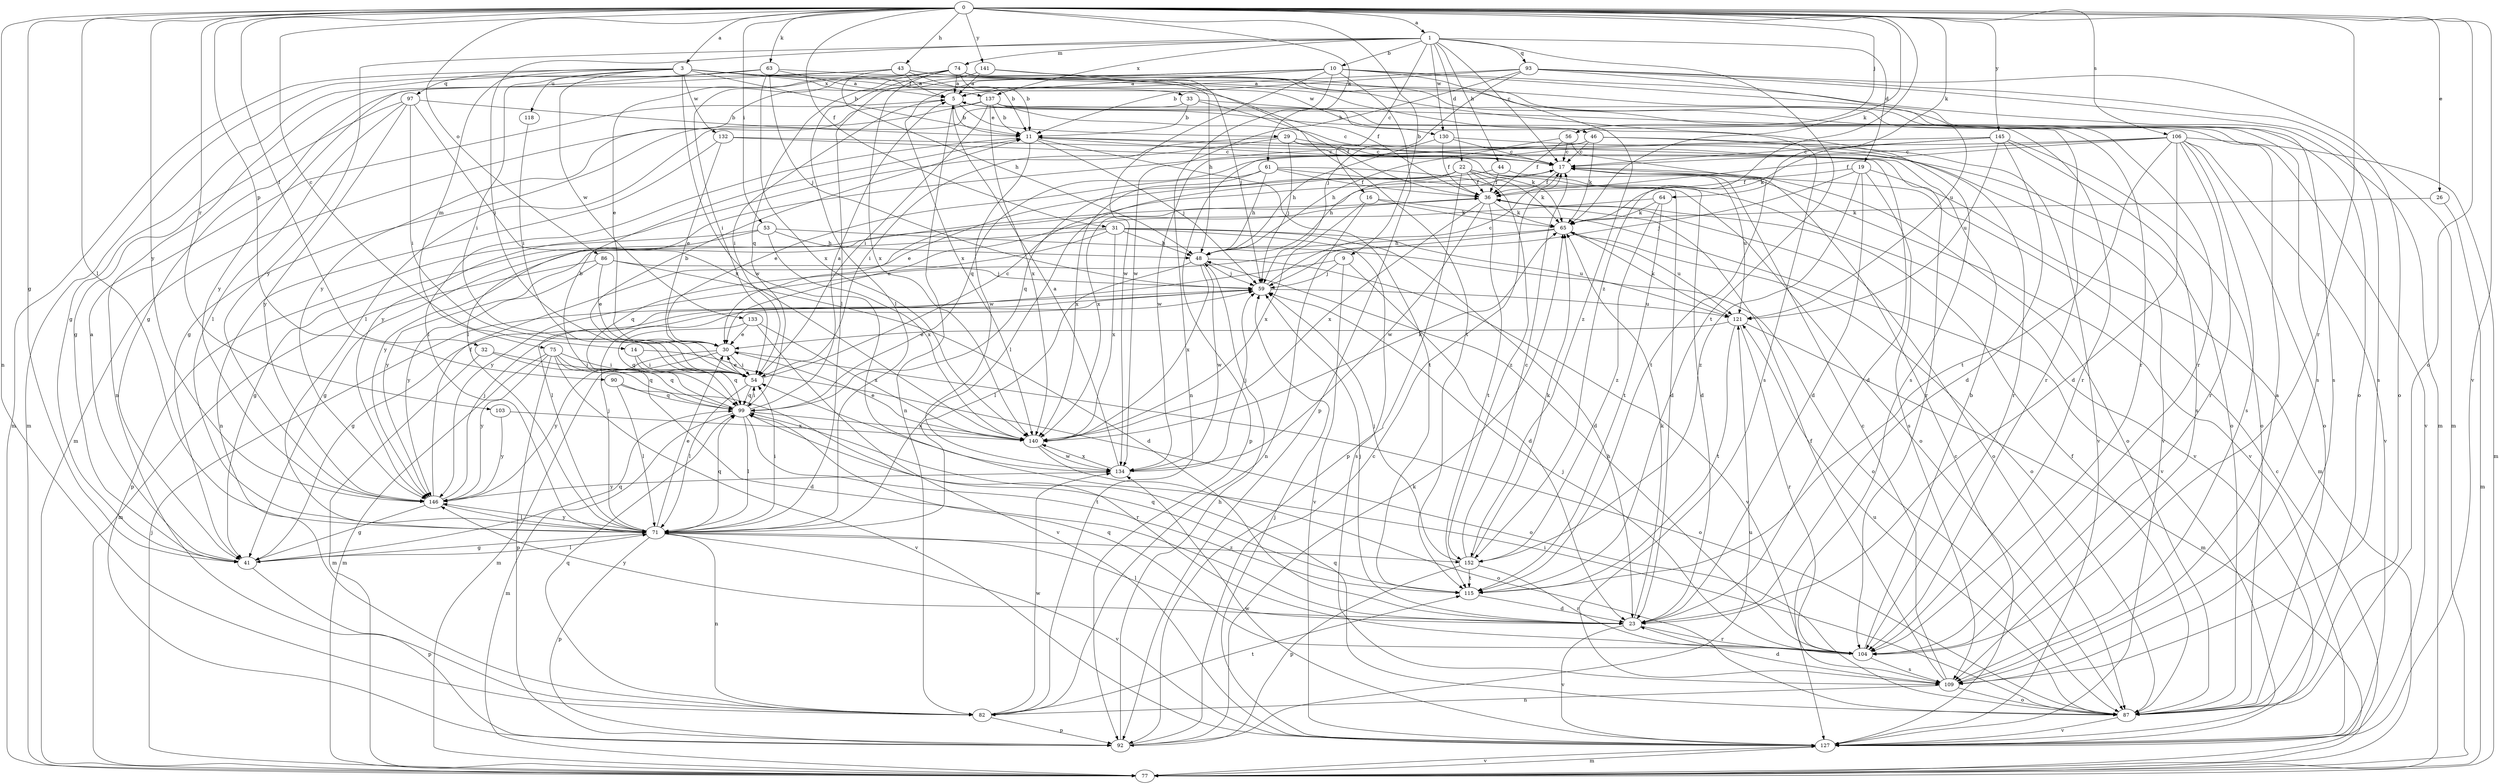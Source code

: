 strict digraph  {
0;
1;
3;
5;
9;
10;
11;
14;
16;
17;
19;
22;
23;
26;
29;
30;
31;
32;
33;
36;
41;
43;
44;
46;
48;
53;
54;
56;
59;
61;
63;
64;
65;
71;
74;
75;
77;
82;
86;
87;
90;
92;
93;
97;
99;
103;
104;
106;
109;
115;
118;
121;
127;
130;
132;
133;
134;
137;
140;
141;
145;
146;
152;
0 -> 1  [label=a];
0 -> 3  [label=a];
0 -> 9  [label=b];
0 -> 14  [label=c];
0 -> 26  [label=e];
0 -> 31  [label=f];
0 -> 32  [label=f];
0 -> 41  [label=g];
0 -> 43  [label=h];
0 -> 53  [label=i];
0 -> 56  [label=j];
0 -> 61  [label=k];
0 -> 63  [label=k];
0 -> 64  [label=k];
0 -> 65  [label=k];
0 -> 71  [label=l];
0 -> 82  [label=n];
0 -> 86  [label=o];
0 -> 87  [label=o];
0 -> 90  [label=p];
0 -> 103  [label=r];
0 -> 104  [label=r];
0 -> 106  [label=s];
0 -> 127  [label=v];
0 -> 141  [label=y];
0 -> 145  [label=y];
0 -> 146  [label=y];
0 -> 152  [label=z];
1 -> 10  [label=b];
1 -> 16  [label=c];
1 -> 17  [label=c];
1 -> 19  [label=d];
1 -> 22  [label=d];
1 -> 44  [label=h];
1 -> 54  [label=i];
1 -> 74  [label=m];
1 -> 93  [label=q];
1 -> 115  [label=t];
1 -> 130  [label=w];
1 -> 137  [label=x];
1 -> 146  [label=y];
3 -> 11  [label=b];
3 -> 33  [label=f];
3 -> 36  [label=f];
3 -> 54  [label=i];
3 -> 75  [label=m];
3 -> 77  [label=m];
3 -> 97  [label=q];
3 -> 118  [label=u];
3 -> 130  [label=w];
3 -> 132  [label=w];
3 -> 133  [label=w];
3 -> 134  [label=w];
3 -> 137  [label=x];
5 -> 11  [label=b];
5 -> 29  [label=e];
5 -> 46  [label=h];
5 -> 54  [label=i];
5 -> 82  [label=n];
9 -> 23  [label=d];
9 -> 59  [label=j];
9 -> 71  [label=l];
9 -> 127  [label=v];
10 -> 5  [label=a];
10 -> 41  [label=g];
10 -> 71  [label=l];
10 -> 77  [label=m];
10 -> 82  [label=n];
10 -> 92  [label=p];
10 -> 109  [label=s];
10 -> 134  [label=w];
10 -> 140  [label=x];
10 -> 152  [label=z];
11 -> 17  [label=c];
11 -> 59  [label=j];
11 -> 71  [label=l];
11 -> 104  [label=r];
11 -> 115  [label=t];
11 -> 134  [label=w];
14 -> 54  [label=i];
14 -> 87  [label=o];
14 -> 99  [label=q];
16 -> 65  [label=k];
16 -> 82  [label=n];
16 -> 127  [label=v];
16 -> 140  [label=x];
17 -> 36  [label=f];
17 -> 87  [label=o];
17 -> 121  [label=u];
17 -> 140  [label=x];
19 -> 23  [label=d];
19 -> 36  [label=f];
19 -> 59  [label=j];
19 -> 77  [label=m];
19 -> 109  [label=s];
19 -> 152  [label=z];
22 -> 23  [label=d];
22 -> 36  [label=f];
22 -> 48  [label=h];
22 -> 65  [label=k];
22 -> 71  [label=l];
22 -> 92  [label=p];
22 -> 99  [label=q];
22 -> 127  [label=v];
22 -> 152  [label=z];
23 -> 59  [label=j];
23 -> 65  [label=k];
23 -> 71  [label=l];
23 -> 104  [label=r];
23 -> 127  [label=v];
23 -> 146  [label=y];
26 -> 65  [label=k];
26 -> 77  [label=m];
29 -> 17  [label=c];
29 -> 54  [label=i];
29 -> 59  [label=j];
29 -> 65  [label=k];
29 -> 87  [label=o];
29 -> 146  [label=y];
30 -> 54  [label=i];
30 -> 77  [label=m];
30 -> 87  [label=o];
30 -> 146  [label=y];
31 -> 23  [label=d];
31 -> 41  [label=g];
31 -> 48  [label=h];
31 -> 99  [label=q];
31 -> 109  [label=s];
31 -> 121  [label=u];
31 -> 140  [label=x];
31 -> 146  [label=y];
32 -> 54  [label=i];
32 -> 77  [label=m];
32 -> 99  [label=q];
33 -> 11  [label=b];
33 -> 36  [label=f];
33 -> 71  [label=l];
33 -> 104  [label=r];
36 -> 65  [label=k];
36 -> 87  [label=o];
36 -> 115  [label=t];
36 -> 134  [label=w];
36 -> 140  [label=x];
36 -> 146  [label=y];
41 -> 5  [label=a];
41 -> 71  [label=l];
41 -> 92  [label=p];
41 -> 99  [label=q];
43 -> 5  [label=a];
43 -> 11  [label=b];
43 -> 41  [label=g];
43 -> 48  [label=h];
43 -> 82  [label=n];
43 -> 104  [label=r];
43 -> 109  [label=s];
44 -> 30  [label=e];
44 -> 36  [label=f];
44 -> 127  [label=v];
46 -> 17  [label=c];
46 -> 65  [label=k];
46 -> 71  [label=l];
46 -> 92  [label=p];
46 -> 104  [label=r];
46 -> 127  [label=v];
48 -> 59  [label=j];
48 -> 71  [label=l];
48 -> 127  [label=v];
48 -> 134  [label=w];
48 -> 140  [label=x];
53 -> 41  [label=g];
53 -> 48  [label=h];
53 -> 87  [label=o];
53 -> 92  [label=p];
53 -> 140  [label=x];
54 -> 11  [label=b];
54 -> 17  [label=c];
54 -> 30  [label=e];
54 -> 71  [label=l];
54 -> 99  [label=q];
56 -> 17  [label=c];
56 -> 36  [label=f];
56 -> 48  [label=h];
56 -> 115  [label=t];
59 -> 17  [label=c];
59 -> 41  [label=g];
59 -> 121  [label=u];
61 -> 23  [label=d];
61 -> 30  [label=e];
61 -> 36  [label=f];
61 -> 48  [label=h];
61 -> 87  [label=o];
61 -> 140  [label=x];
63 -> 5  [label=a];
63 -> 59  [label=j];
63 -> 77  [label=m];
63 -> 109  [label=s];
63 -> 140  [label=x];
63 -> 146  [label=y];
64 -> 30  [label=e];
64 -> 65  [label=k];
64 -> 115  [label=t];
64 -> 152  [label=z];
65 -> 48  [label=h];
65 -> 87  [label=o];
65 -> 121  [label=u];
65 -> 146  [label=y];
71 -> 30  [label=e];
71 -> 41  [label=g];
71 -> 54  [label=i];
71 -> 59  [label=j];
71 -> 82  [label=n];
71 -> 92  [label=p];
71 -> 99  [label=q];
71 -> 127  [label=v];
71 -> 146  [label=y];
71 -> 152  [label=z];
74 -> 5  [label=a];
74 -> 11  [label=b];
74 -> 30  [label=e];
74 -> 48  [label=h];
74 -> 54  [label=i];
74 -> 71  [label=l];
74 -> 99  [label=q];
74 -> 104  [label=r];
74 -> 109  [label=s];
74 -> 115  [label=t];
74 -> 140  [label=x];
75 -> 23  [label=d];
75 -> 54  [label=i];
75 -> 77  [label=m];
75 -> 92  [label=p];
75 -> 99  [label=q];
75 -> 127  [label=v];
75 -> 146  [label=y];
77 -> 17  [label=c];
77 -> 59  [label=j];
77 -> 127  [label=v];
82 -> 92  [label=p];
82 -> 99  [label=q];
82 -> 115  [label=t];
82 -> 134  [label=w];
86 -> 23  [label=d];
86 -> 30  [label=e];
86 -> 59  [label=j];
86 -> 77  [label=m];
86 -> 146  [label=y];
87 -> 36  [label=f];
87 -> 54  [label=i];
87 -> 99  [label=q];
87 -> 121  [label=u];
87 -> 127  [label=v];
90 -> 71  [label=l];
90 -> 99  [label=q];
90 -> 104  [label=r];
92 -> 17  [label=c];
92 -> 48  [label=h];
92 -> 65  [label=k];
92 -> 121  [label=u];
93 -> 5  [label=a];
93 -> 11  [label=b];
93 -> 59  [label=j];
93 -> 77  [label=m];
93 -> 87  [label=o];
93 -> 109  [label=s];
93 -> 121  [label=u];
93 -> 134  [label=w];
97 -> 11  [label=b];
97 -> 41  [label=g];
97 -> 54  [label=i];
97 -> 71  [label=l];
97 -> 140  [label=x];
97 -> 146  [label=y];
99 -> 5  [label=a];
99 -> 11  [label=b];
99 -> 54  [label=i];
99 -> 71  [label=l];
99 -> 77  [label=m];
99 -> 115  [label=t];
99 -> 140  [label=x];
103 -> 140  [label=x];
103 -> 146  [label=y];
104 -> 11  [label=b];
104 -> 48  [label=h];
104 -> 59  [label=j];
104 -> 99  [label=q];
104 -> 109  [label=s];
106 -> 17  [label=c];
106 -> 23  [label=d];
106 -> 36  [label=f];
106 -> 77  [label=m];
106 -> 87  [label=o];
106 -> 99  [label=q];
106 -> 104  [label=r];
106 -> 109  [label=s];
106 -> 115  [label=t];
106 -> 127  [label=v];
109 -> 5  [label=a];
109 -> 17  [label=c];
109 -> 23  [label=d];
109 -> 36  [label=f];
109 -> 82  [label=n];
109 -> 87  [label=o];
115 -> 23  [label=d];
115 -> 99  [label=q];
118 -> 54  [label=i];
121 -> 30  [label=e];
121 -> 65  [label=k];
121 -> 77  [label=m];
121 -> 104  [label=r];
121 -> 115  [label=t];
127 -> 17  [label=c];
127 -> 59  [label=j];
127 -> 77  [label=m];
127 -> 134  [label=w];
130 -> 17  [label=c];
130 -> 36  [label=f];
130 -> 48  [label=h];
130 -> 127  [label=v];
132 -> 17  [label=c];
132 -> 23  [label=d];
132 -> 30  [label=e];
132 -> 82  [label=n];
133 -> 30  [label=e];
133 -> 99  [label=q];
133 -> 127  [label=v];
133 -> 140  [label=x];
134 -> 5  [label=a];
134 -> 59  [label=j];
134 -> 140  [label=x];
134 -> 146  [label=y];
137 -> 11  [label=b];
137 -> 17  [label=c];
137 -> 41  [label=g];
137 -> 54  [label=i];
137 -> 77  [label=m];
137 -> 104  [label=r];
137 -> 127  [label=v];
137 -> 140  [label=x];
140 -> 30  [label=e];
140 -> 65  [label=k];
140 -> 87  [label=o];
140 -> 134  [label=w];
141 -> 5  [label=a];
141 -> 59  [label=j];
141 -> 87  [label=o];
141 -> 146  [label=y];
145 -> 17  [label=c];
145 -> 23  [label=d];
145 -> 65  [label=k];
145 -> 87  [label=o];
145 -> 109  [label=s];
145 -> 121  [label=u];
145 -> 134  [label=w];
146 -> 36  [label=f];
146 -> 41  [label=g];
146 -> 59  [label=j];
146 -> 71  [label=l];
152 -> 17  [label=c];
152 -> 59  [label=j];
152 -> 65  [label=k];
152 -> 92  [label=p];
152 -> 104  [label=r];
152 -> 115  [label=t];
}

